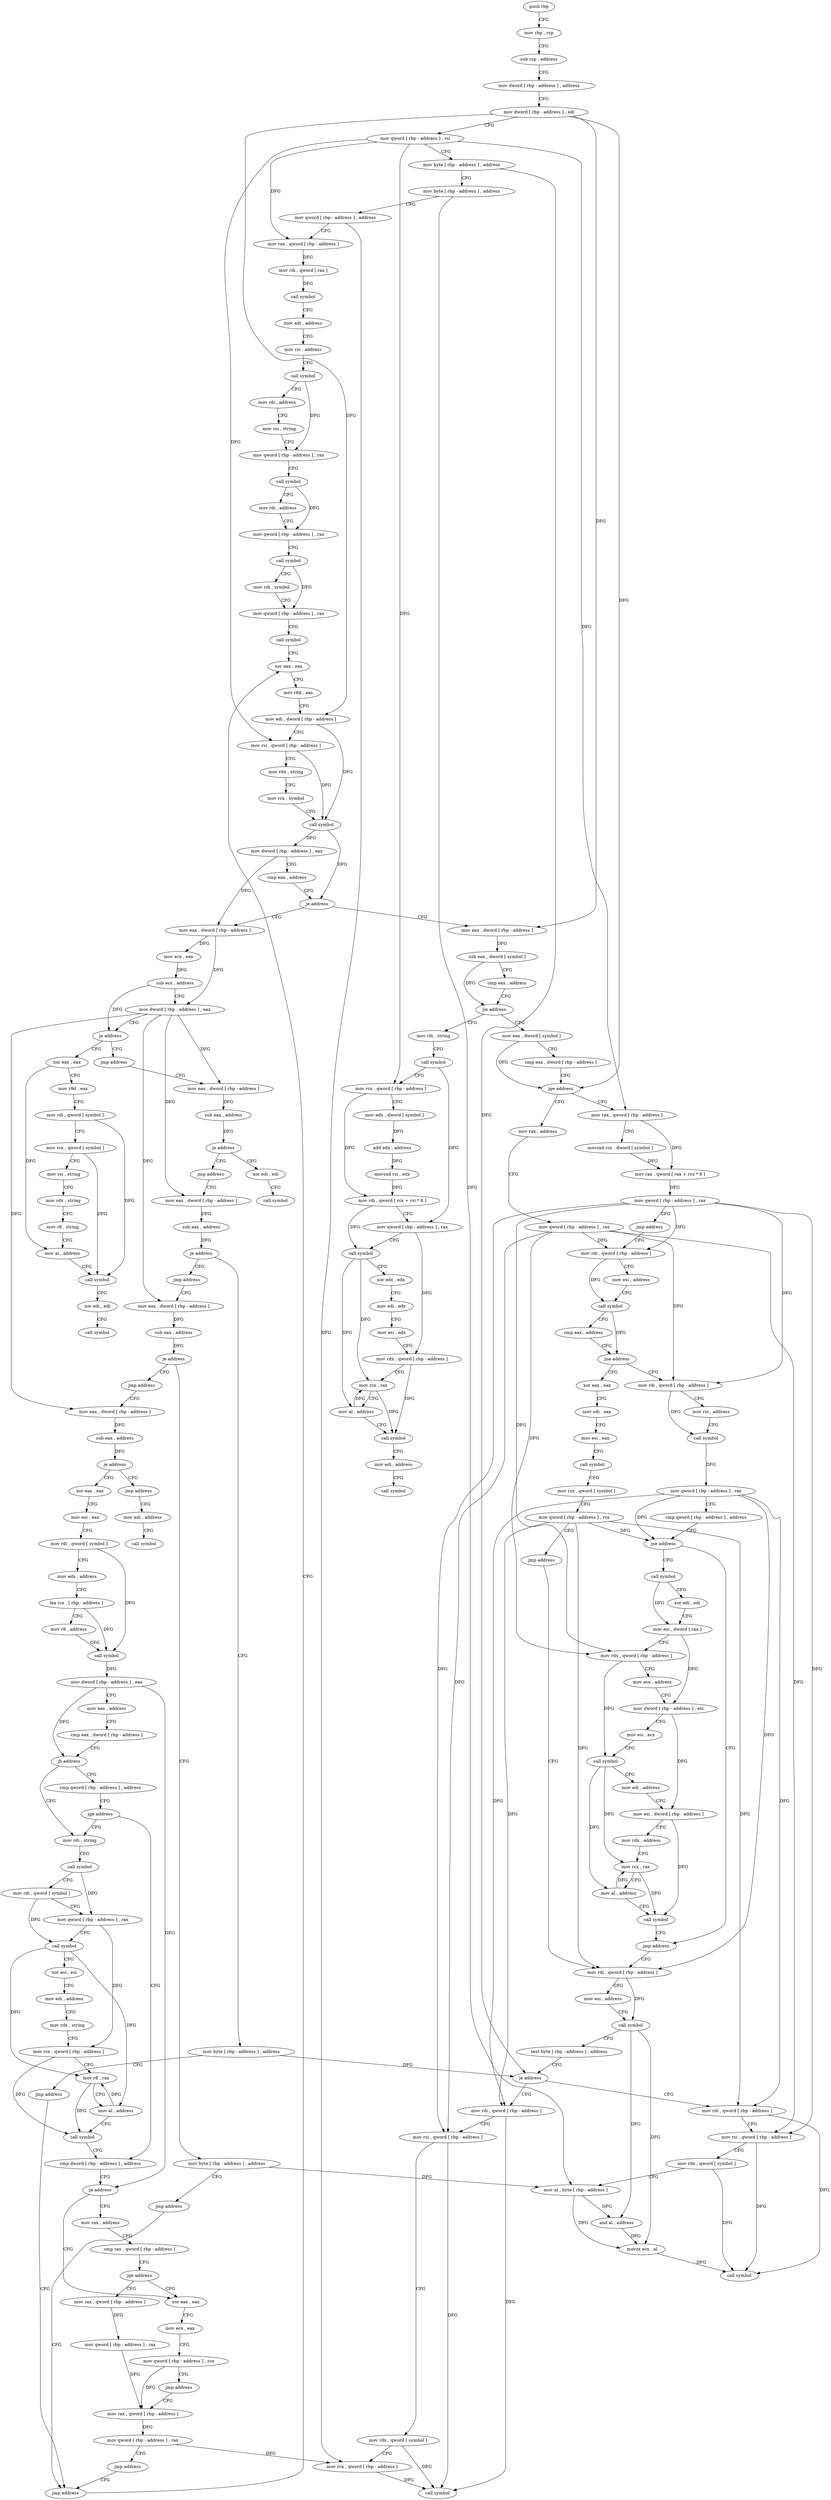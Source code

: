 digraph "func" {
"4201024" [label = "push rbp" ]
"4201025" [label = "mov rbp , rsp" ]
"4201028" [label = "sub rsp , address" ]
"4201035" [label = "mov dword [ rbp - address ] , address" ]
"4201042" [label = "mov dword [ rbp - address ] , edi" ]
"4201045" [label = "mov qword [ rbp - address ] , rsi" ]
"4201049" [label = "mov byte [ rbp - address ] , address" ]
"4201053" [label = "mov byte [ rbp - address ] , address" ]
"4201057" [label = "mov qword [ rbp - address ] , address" ]
"4201065" [label = "mov rax , qword [ rbp - address ]" ]
"4201069" [label = "mov rdi , qword [ rax ]" ]
"4201072" [label = "call symbol" ]
"4201077" [label = "mov edi , address" ]
"4201082" [label = "mov rsi , address" ]
"4201092" [label = "call symbol" ]
"4201097" [label = "mov rdi , address" ]
"4201107" [label = "mov rsi , string" ]
"4201117" [label = "mov qword [ rbp - address ] , rax" ]
"4201121" [label = "call symbol" ]
"4201126" [label = "mov rdi , address" ]
"4201136" [label = "mov qword [ rbp - address ] , rax" ]
"4201140" [label = "call symbol" ]
"4201145" [label = "mov rdi , symbol" ]
"4201155" [label = "mov qword [ rbp - address ] , rax" ]
"4201159" [label = "call symbol" ]
"4201164" [label = "xor eax , eax" ]
"4201604" [label = "mov eax , dword [ rbp - address ]" ]
"4201607" [label = "sub eax , dword [ symbol ]" ]
"4201614" [label = "cmp eax , address" ]
"4201617" [label = "jle address" ]
"4201698" [label = "mov eax , dword [ symbol ]" ]
"4201623" [label = "mov rdi , string" ]
"4201213" [label = "mov eax , dword [ rbp - address ]" ]
"4201216" [label = "mov ecx , eax" ]
"4201218" [label = "sub ecx , address" ]
"4201224" [label = "mov dword [ rbp - address ] , eax" ]
"4201227" [label = "je address" ]
"4201524" [label = "xor eax , eax" ]
"4201233" [label = "jmp address" ]
"4201705" [label = "cmp eax , dword [ rbp - address ]" ]
"4201708" [label = "jge address" ]
"4201739" [label = "mov rax , address" ]
"4201714" [label = "mov rax , qword [ rbp - address ]" ]
"4201633" [label = "call symbol" ]
"4201638" [label = "mov rcx , qword [ rbp - address ]" ]
"4201642" [label = "mov edx , dword [ symbol ]" ]
"4201649" [label = "add edx , address" ]
"4201652" [label = "movsxd rsi , edx" ]
"4201655" [label = "mov rdi , qword [ rcx + rsi * 8 ]" ]
"4201659" [label = "mov qword [ rbp - address ] , rax" ]
"4201663" [label = "call symbol" ]
"4201668" [label = "xor edx , edx" ]
"4201670" [label = "mov edi , edx" ]
"4201672" [label = "mov esi , edx" ]
"4201674" [label = "mov rdx , qword [ rbp - address ]" ]
"4201678" [label = "mov rcx , rax" ]
"4201681" [label = "mov al , address" ]
"4201683" [label = "call symbol" ]
"4201688" [label = "mov edi , address" ]
"4201693" [label = "call symbol" ]
"4201526" [label = "mov r9d , eax" ]
"4201529" [label = "mov rdi , qword [ symbol ]" ]
"4201537" [label = "mov rcx , qword [ symbol ]" ]
"4201545" [label = "mov rsi , string" ]
"4201555" [label = "mov rdx , string" ]
"4201565" [label = "mov r8 , string" ]
"4201575" [label = "mov al , address" ]
"4201577" [label = "call symbol" ]
"4201582" [label = "xor edi , edi" ]
"4201584" [label = "call symbol" ]
"4201238" [label = "mov eax , dword [ rbp - address ]" ]
"4201749" [label = "mov qword [ rbp - address ] , rax" ]
"4201753" [label = "mov rdi , qword [ rbp - address ]" ]
"4201718" [label = "movsxd rcx , dword [ symbol ]" ]
"4201726" [label = "mov rax , qword [ rax + rcx * 8 ]" ]
"4201730" [label = "mov qword [ rbp - address ] , rax" ]
"4201734" [label = "jmp address" ]
"4201241" [label = "sub eax , address" ]
"4201246" [label = "je address" ]
"4201517" [label = "xor edi , edi" ]
"4201252" [label = "jmp address" ]
"4201804" [label = "mov rdi , qword [ rbp - address ]" ]
"4201808" [label = "mov rsi , address" ]
"4201818" [label = "call symbol" ]
"4201823" [label = "mov qword [ rbp - address ] , rax" ]
"4201827" [label = "cmp qword [ rbp - address ] , address" ]
"4201832" [label = "jne address" ]
"4201900" [label = "jmp address" ]
"4201838" [label = "call symbol" ]
"4201776" [label = "xor eax , eax" ]
"4201778" [label = "mov edi , eax" ]
"4201780" [label = "mov esi , eax" ]
"4201782" [label = "call symbol" ]
"4201787" [label = "mov rcx , qword [ symbol ]" ]
"4201795" [label = "mov qword [ rbp - address ] , rcx" ]
"4201799" [label = "jmp address" ]
"4201905" [label = "mov rdi , qword [ rbp - address ]" ]
"4201757" [label = "mov esi , address" ]
"4201762" [label = "call symbol" ]
"4201767" [label = "cmp eax , address" ]
"4201770" [label = "jne address" ]
"4201519" [label = "call symbol" ]
"4201257" [label = "mov eax , dword [ rbp - address ]" ]
"4201843" [label = "xor edi , edi" ]
"4201845" [label = "mov esi , dword [ rax ]" ]
"4201847" [label = "mov rdx , qword [ rbp - address ]" ]
"4201851" [label = "mov ecx , address" ]
"4201856" [label = "mov dword [ rbp - address ] , esi" ]
"4201862" [label = "mov esi , ecx" ]
"4201864" [label = "call symbol" ]
"4201869" [label = "mov edi , address" ]
"4201874" [label = "mov esi , dword [ rbp - address ]" ]
"4201880" [label = "mov rdx , address" ]
"4201890" [label = "mov rcx , rax" ]
"4201893" [label = "mov al , address" ]
"4201895" [label = "call symbol" ]
"4201909" [label = "mov esi , address" ]
"4201914" [label = "call symbol" ]
"4201919" [label = "test byte [ rbp - address ] , address" ]
"4201923" [label = "je address" ]
"4201958" [label = "mov rdi , qword [ rbp - address ]" ]
"4201929" [label = "mov rdi , qword [ rbp - address ]" ]
"4201260" [label = "sub eax , address" ]
"4201263" [label = "je address" ]
"4201308" [label = "mov byte [ rbp - address ] , address" ]
"4201269" [label = "jmp address" ]
"4201962" [label = "mov rsi , qword [ rbp - address ]" ]
"4201966" [label = "mov rdx , qword [ symbol ]" ]
"4201974" [label = "mov rcx , qword [ rbp - address ]" ]
"4201978" [label = "call symbol" ]
"4201933" [label = "mov rsi , qword [ rbp - address ]" ]
"4201937" [label = "mov rdx , qword [ symbol ]" ]
"4201945" [label = "mov al , byte [ rbp - address ]" ]
"4201948" [label = "and al , address" ]
"4201950" [label = "movzx ecx , al" ]
"4201953" [label = "call symbol" ]
"4201312" [label = "jmp address" ]
"4201599" [label = "jmp address" ]
"4201274" [label = "mov eax , dword [ rbp - address ]" ]
"4201277" [label = "sub eax , address" ]
"4201280" [label = "je address" ]
"4201508" [label = "mov byte [ rbp - address ] , address" ]
"4201286" [label = "jmp address" ]
"4201166" [label = "mov r8d , eax" ]
"4201169" [label = "mov edi , dword [ rbp - address ]" ]
"4201172" [label = "mov rsi , qword [ rbp - address ]" ]
"4201176" [label = "mov rdx , string" ]
"4201186" [label = "mov rcx , symbol" ]
"4201196" [label = "call symbol" ]
"4201201" [label = "mov dword [ rbp - address ] , eax" ]
"4201204" [label = "cmp eax , address" ]
"4201207" [label = "je address" ]
"4201512" [label = "jmp address" ]
"4201291" [label = "mov eax , dword [ rbp - address ]" ]
"4201294" [label = "sub eax , address" ]
"4201297" [label = "je address" ]
"4201317" [label = "xor eax , eax" ]
"4201303" [label = "jmp address" ]
"4201319" [label = "mov esi , eax" ]
"4201321" [label = "mov rdi , qword [ symbol ]" ]
"4201329" [label = "mov edx , address" ]
"4201334" [label = "lea rcx , [ rbp - address ]" ]
"4201338" [label = "mov r8 , address" ]
"4201348" [label = "call symbol" ]
"4201353" [label = "mov dword [ rbp - address ] , eax" ]
"4201356" [label = "mov eax , address" ]
"4201361" [label = "cmp eax , dword [ rbp - address ]" ]
"4201364" [label = "jb address" ]
"4201381" [label = "mov rdi , string" ]
"4201370" [label = "cmp qword [ rbp - address ] , address" ]
"4201589" [label = "mov edi , address" ]
"4201391" [label = "call symbol" ]
"4201396" [label = "mov rdi , qword [ symbol ]" ]
"4201404" [label = "mov qword [ rbp - address ] , rax" ]
"4201408" [label = "call symbol" ]
"4201413" [label = "xor esi , esi" ]
"4201415" [label = "mov edi , address" ]
"4201420" [label = "mov rdx , string" ]
"4201430" [label = "mov rcx , qword [ rbp - address ]" ]
"4201434" [label = "mov r8 , rax" ]
"4201437" [label = "mov al , address" ]
"4201439" [label = "call symbol" ]
"4201444" [label = "cmp dword [ rbp - address ] , address" ]
"4201375" [label = "jge address" ]
"4201594" [label = "call symbol" ]
"4201474" [label = "xor eax , eax" ]
"4201476" [label = "mov ecx , eax" ]
"4201478" [label = "mov qword [ rbp - address ] , rcx" ]
"4201482" [label = "jmp address" ]
"4201495" [label = "mov rax , qword [ rbp - address ]" ]
"4201454" [label = "mov rax , address" ]
"4201464" [label = "cmp rax , qword [ rbp - address ]" ]
"4201468" [label = "jge address" ]
"4201487" [label = "mov rax , qword [ rbp - address ]" ]
"4201448" [label = "je address" ]
"4201499" [label = "mov qword [ rbp - address ] , rax" ]
"4201503" [label = "jmp address" ]
"4201491" [label = "mov qword [ rbp - address ] , rax" ]
"4201024" -> "4201025" [ label = "CFG" ]
"4201025" -> "4201028" [ label = "CFG" ]
"4201028" -> "4201035" [ label = "CFG" ]
"4201035" -> "4201042" [ label = "CFG" ]
"4201042" -> "4201045" [ label = "CFG" ]
"4201042" -> "4201169" [ label = "DFG" ]
"4201042" -> "4201604" [ label = "DFG" ]
"4201042" -> "4201708" [ label = "DFG" ]
"4201045" -> "4201049" [ label = "CFG" ]
"4201045" -> "4201065" [ label = "DFG" ]
"4201045" -> "4201172" [ label = "DFG" ]
"4201045" -> "4201638" [ label = "DFG" ]
"4201045" -> "4201714" [ label = "DFG" ]
"4201049" -> "4201053" [ label = "CFG" ]
"4201049" -> "4201923" [ label = "DFG" ]
"4201053" -> "4201057" [ label = "CFG" ]
"4201053" -> "4201945" [ label = "DFG" ]
"4201057" -> "4201065" [ label = "CFG" ]
"4201057" -> "4201974" [ label = "DFG" ]
"4201065" -> "4201069" [ label = "DFG" ]
"4201069" -> "4201072" [ label = "DFG" ]
"4201072" -> "4201077" [ label = "CFG" ]
"4201077" -> "4201082" [ label = "CFG" ]
"4201082" -> "4201092" [ label = "CFG" ]
"4201092" -> "4201097" [ label = "CFG" ]
"4201092" -> "4201117" [ label = "DFG" ]
"4201097" -> "4201107" [ label = "CFG" ]
"4201107" -> "4201117" [ label = "CFG" ]
"4201117" -> "4201121" [ label = "CFG" ]
"4201121" -> "4201126" [ label = "CFG" ]
"4201121" -> "4201136" [ label = "DFG" ]
"4201126" -> "4201136" [ label = "CFG" ]
"4201136" -> "4201140" [ label = "CFG" ]
"4201140" -> "4201145" [ label = "CFG" ]
"4201140" -> "4201155" [ label = "DFG" ]
"4201145" -> "4201155" [ label = "CFG" ]
"4201155" -> "4201159" [ label = "CFG" ]
"4201159" -> "4201164" [ label = "CFG" ]
"4201164" -> "4201166" [ label = "CFG" ]
"4201604" -> "4201607" [ label = "DFG" ]
"4201607" -> "4201614" [ label = "CFG" ]
"4201607" -> "4201617" [ label = "DFG" ]
"4201614" -> "4201617" [ label = "CFG" ]
"4201617" -> "4201698" [ label = "CFG" ]
"4201617" -> "4201623" [ label = "CFG" ]
"4201698" -> "4201705" [ label = "CFG" ]
"4201698" -> "4201708" [ label = "DFG" ]
"4201623" -> "4201633" [ label = "CFG" ]
"4201213" -> "4201216" [ label = "DFG" ]
"4201213" -> "4201224" [ label = "DFG" ]
"4201216" -> "4201218" [ label = "DFG" ]
"4201218" -> "4201224" [ label = "CFG" ]
"4201218" -> "4201227" [ label = "DFG" ]
"4201224" -> "4201227" [ label = "CFG" ]
"4201224" -> "4201238" [ label = "DFG" ]
"4201224" -> "4201257" [ label = "DFG" ]
"4201224" -> "4201274" [ label = "DFG" ]
"4201224" -> "4201291" [ label = "DFG" ]
"4201227" -> "4201524" [ label = "CFG" ]
"4201227" -> "4201233" [ label = "CFG" ]
"4201524" -> "4201526" [ label = "CFG" ]
"4201524" -> "4201575" [ label = "DFG" ]
"4201233" -> "4201238" [ label = "CFG" ]
"4201705" -> "4201708" [ label = "CFG" ]
"4201708" -> "4201739" [ label = "CFG" ]
"4201708" -> "4201714" [ label = "CFG" ]
"4201739" -> "4201749" [ label = "CFG" ]
"4201714" -> "4201718" [ label = "CFG" ]
"4201714" -> "4201726" [ label = "DFG" ]
"4201633" -> "4201638" [ label = "CFG" ]
"4201633" -> "4201659" [ label = "DFG" ]
"4201638" -> "4201642" [ label = "CFG" ]
"4201638" -> "4201655" [ label = "DFG" ]
"4201642" -> "4201649" [ label = "DFG" ]
"4201649" -> "4201652" [ label = "DFG" ]
"4201652" -> "4201655" [ label = "DFG" ]
"4201655" -> "4201659" [ label = "CFG" ]
"4201655" -> "4201663" [ label = "DFG" ]
"4201659" -> "4201663" [ label = "CFG" ]
"4201659" -> "4201674" [ label = "DFG" ]
"4201663" -> "4201668" [ label = "CFG" ]
"4201663" -> "4201678" [ label = "DFG" ]
"4201663" -> "4201681" [ label = "DFG" ]
"4201668" -> "4201670" [ label = "CFG" ]
"4201670" -> "4201672" [ label = "CFG" ]
"4201672" -> "4201674" [ label = "CFG" ]
"4201674" -> "4201678" [ label = "CFG" ]
"4201674" -> "4201683" [ label = "DFG" ]
"4201678" -> "4201681" [ label = "CFG" ]
"4201678" -> "4201683" [ label = "DFG" ]
"4201681" -> "4201683" [ label = "CFG" ]
"4201681" -> "4201678" [ label = "DFG" ]
"4201683" -> "4201688" [ label = "CFG" ]
"4201688" -> "4201693" [ label = "CFG" ]
"4201526" -> "4201529" [ label = "CFG" ]
"4201529" -> "4201537" [ label = "CFG" ]
"4201529" -> "4201577" [ label = "DFG" ]
"4201537" -> "4201545" [ label = "CFG" ]
"4201537" -> "4201577" [ label = "DFG" ]
"4201545" -> "4201555" [ label = "CFG" ]
"4201555" -> "4201565" [ label = "CFG" ]
"4201565" -> "4201575" [ label = "CFG" ]
"4201575" -> "4201577" [ label = "CFG" ]
"4201577" -> "4201582" [ label = "CFG" ]
"4201582" -> "4201584" [ label = "CFG" ]
"4201238" -> "4201241" [ label = "DFG" ]
"4201749" -> "4201753" [ label = "DFG" ]
"4201749" -> "4201804" [ label = "DFG" ]
"4201749" -> "4201847" [ label = "DFG" ]
"4201749" -> "4201962" [ label = "DFG" ]
"4201749" -> "4201933" [ label = "DFG" ]
"4201753" -> "4201757" [ label = "CFG" ]
"4201753" -> "4201762" [ label = "DFG" ]
"4201718" -> "4201726" [ label = "DFG" ]
"4201726" -> "4201730" [ label = "DFG" ]
"4201730" -> "4201734" [ label = "CFG" ]
"4201730" -> "4201753" [ label = "DFG" ]
"4201730" -> "4201804" [ label = "DFG" ]
"4201730" -> "4201847" [ label = "DFG" ]
"4201730" -> "4201962" [ label = "DFG" ]
"4201730" -> "4201933" [ label = "DFG" ]
"4201734" -> "4201753" [ label = "CFG" ]
"4201241" -> "4201246" [ label = "DFG" ]
"4201246" -> "4201517" [ label = "CFG" ]
"4201246" -> "4201252" [ label = "CFG" ]
"4201517" -> "4201519" [ label = "CFG" ]
"4201252" -> "4201257" [ label = "CFG" ]
"4201804" -> "4201808" [ label = "CFG" ]
"4201804" -> "4201818" [ label = "DFG" ]
"4201808" -> "4201818" [ label = "CFG" ]
"4201818" -> "4201823" [ label = "DFG" ]
"4201823" -> "4201827" [ label = "CFG" ]
"4201823" -> "4201832" [ label = "DFG" ]
"4201823" -> "4201905" [ label = "DFG" ]
"4201823" -> "4201958" [ label = "DFG" ]
"4201823" -> "4201929" [ label = "DFG" ]
"4201827" -> "4201832" [ label = "CFG" ]
"4201832" -> "4201900" [ label = "CFG" ]
"4201832" -> "4201838" [ label = "CFG" ]
"4201900" -> "4201905" [ label = "CFG" ]
"4201838" -> "4201843" [ label = "CFG" ]
"4201838" -> "4201845" [ label = "DFG" ]
"4201776" -> "4201778" [ label = "CFG" ]
"4201778" -> "4201780" [ label = "CFG" ]
"4201780" -> "4201782" [ label = "CFG" ]
"4201782" -> "4201787" [ label = "CFG" ]
"4201787" -> "4201795" [ label = "CFG" ]
"4201795" -> "4201799" [ label = "CFG" ]
"4201795" -> "4201832" [ label = "DFG" ]
"4201795" -> "4201905" [ label = "DFG" ]
"4201795" -> "4201958" [ label = "DFG" ]
"4201795" -> "4201929" [ label = "DFG" ]
"4201799" -> "4201905" [ label = "CFG" ]
"4201905" -> "4201909" [ label = "CFG" ]
"4201905" -> "4201914" [ label = "DFG" ]
"4201757" -> "4201762" [ label = "CFG" ]
"4201762" -> "4201767" [ label = "CFG" ]
"4201762" -> "4201770" [ label = "DFG" ]
"4201767" -> "4201770" [ label = "CFG" ]
"4201770" -> "4201804" [ label = "CFG" ]
"4201770" -> "4201776" [ label = "CFG" ]
"4201257" -> "4201260" [ label = "DFG" ]
"4201843" -> "4201845" [ label = "CFG" ]
"4201845" -> "4201847" [ label = "CFG" ]
"4201845" -> "4201856" [ label = "DFG" ]
"4201847" -> "4201851" [ label = "CFG" ]
"4201847" -> "4201864" [ label = "DFG" ]
"4201851" -> "4201856" [ label = "CFG" ]
"4201856" -> "4201862" [ label = "CFG" ]
"4201856" -> "4201874" [ label = "DFG" ]
"4201862" -> "4201864" [ label = "CFG" ]
"4201864" -> "4201869" [ label = "CFG" ]
"4201864" -> "4201890" [ label = "DFG" ]
"4201864" -> "4201893" [ label = "DFG" ]
"4201869" -> "4201874" [ label = "CFG" ]
"4201874" -> "4201880" [ label = "CFG" ]
"4201874" -> "4201895" [ label = "DFG" ]
"4201880" -> "4201890" [ label = "CFG" ]
"4201890" -> "4201893" [ label = "CFG" ]
"4201890" -> "4201895" [ label = "DFG" ]
"4201893" -> "4201895" [ label = "CFG" ]
"4201893" -> "4201890" [ label = "DFG" ]
"4201895" -> "4201900" [ label = "CFG" ]
"4201909" -> "4201914" [ label = "CFG" ]
"4201914" -> "4201919" [ label = "CFG" ]
"4201914" -> "4201948" [ label = "DFG" ]
"4201914" -> "4201950" [ label = "DFG" ]
"4201919" -> "4201923" [ label = "CFG" ]
"4201923" -> "4201958" [ label = "CFG" ]
"4201923" -> "4201929" [ label = "CFG" ]
"4201958" -> "4201962" [ label = "CFG" ]
"4201958" -> "4201978" [ label = "DFG" ]
"4201929" -> "4201933" [ label = "CFG" ]
"4201929" -> "4201953" [ label = "DFG" ]
"4201260" -> "4201263" [ label = "DFG" ]
"4201263" -> "4201308" [ label = "CFG" ]
"4201263" -> "4201269" [ label = "CFG" ]
"4201308" -> "4201312" [ label = "CFG" ]
"4201308" -> "4201923" [ label = "DFG" ]
"4201269" -> "4201274" [ label = "CFG" ]
"4201962" -> "4201966" [ label = "CFG" ]
"4201962" -> "4201978" [ label = "DFG" ]
"4201966" -> "4201974" [ label = "CFG" ]
"4201966" -> "4201978" [ label = "DFG" ]
"4201974" -> "4201978" [ label = "DFG" ]
"4201933" -> "4201937" [ label = "CFG" ]
"4201933" -> "4201953" [ label = "DFG" ]
"4201937" -> "4201945" [ label = "CFG" ]
"4201937" -> "4201953" [ label = "DFG" ]
"4201945" -> "4201948" [ label = "DFG" ]
"4201945" -> "4201950" [ label = "DFG" ]
"4201948" -> "4201950" [ label = "DFG" ]
"4201950" -> "4201953" [ label = "DFG" ]
"4201312" -> "4201599" [ label = "CFG" ]
"4201599" -> "4201164" [ label = "CFG" ]
"4201274" -> "4201277" [ label = "DFG" ]
"4201277" -> "4201280" [ label = "DFG" ]
"4201280" -> "4201508" [ label = "CFG" ]
"4201280" -> "4201286" [ label = "CFG" ]
"4201508" -> "4201512" [ label = "CFG" ]
"4201508" -> "4201945" [ label = "DFG" ]
"4201286" -> "4201291" [ label = "CFG" ]
"4201166" -> "4201169" [ label = "CFG" ]
"4201169" -> "4201172" [ label = "CFG" ]
"4201169" -> "4201196" [ label = "DFG" ]
"4201172" -> "4201176" [ label = "CFG" ]
"4201172" -> "4201196" [ label = "DFG" ]
"4201176" -> "4201186" [ label = "CFG" ]
"4201186" -> "4201196" [ label = "CFG" ]
"4201196" -> "4201201" [ label = "DFG" ]
"4201196" -> "4201207" [ label = "DFG" ]
"4201201" -> "4201204" [ label = "CFG" ]
"4201201" -> "4201213" [ label = "DFG" ]
"4201204" -> "4201207" [ label = "CFG" ]
"4201207" -> "4201604" [ label = "CFG" ]
"4201207" -> "4201213" [ label = "CFG" ]
"4201512" -> "4201599" [ label = "CFG" ]
"4201291" -> "4201294" [ label = "DFG" ]
"4201294" -> "4201297" [ label = "DFG" ]
"4201297" -> "4201317" [ label = "CFG" ]
"4201297" -> "4201303" [ label = "CFG" ]
"4201317" -> "4201319" [ label = "CFG" ]
"4201303" -> "4201589" [ label = "CFG" ]
"4201319" -> "4201321" [ label = "CFG" ]
"4201321" -> "4201329" [ label = "CFG" ]
"4201321" -> "4201348" [ label = "DFG" ]
"4201329" -> "4201334" [ label = "CFG" ]
"4201334" -> "4201338" [ label = "CFG" ]
"4201334" -> "4201348" [ label = "DFG" ]
"4201338" -> "4201348" [ label = "CFG" ]
"4201348" -> "4201353" [ label = "DFG" ]
"4201353" -> "4201356" [ label = "CFG" ]
"4201353" -> "4201364" [ label = "DFG" ]
"4201353" -> "4201448" [ label = "DFG" ]
"4201356" -> "4201361" [ label = "CFG" ]
"4201361" -> "4201364" [ label = "CFG" ]
"4201364" -> "4201381" [ label = "CFG" ]
"4201364" -> "4201370" [ label = "CFG" ]
"4201381" -> "4201391" [ label = "CFG" ]
"4201370" -> "4201375" [ label = "CFG" ]
"4201589" -> "4201594" [ label = "CFG" ]
"4201391" -> "4201396" [ label = "CFG" ]
"4201391" -> "4201404" [ label = "DFG" ]
"4201396" -> "4201404" [ label = "CFG" ]
"4201396" -> "4201408" [ label = "DFG" ]
"4201404" -> "4201408" [ label = "CFG" ]
"4201404" -> "4201430" [ label = "DFG" ]
"4201408" -> "4201413" [ label = "CFG" ]
"4201408" -> "4201434" [ label = "DFG" ]
"4201408" -> "4201437" [ label = "DFG" ]
"4201413" -> "4201415" [ label = "CFG" ]
"4201415" -> "4201420" [ label = "CFG" ]
"4201420" -> "4201430" [ label = "CFG" ]
"4201430" -> "4201434" [ label = "CFG" ]
"4201430" -> "4201439" [ label = "DFG" ]
"4201434" -> "4201437" [ label = "CFG" ]
"4201434" -> "4201439" [ label = "DFG" ]
"4201437" -> "4201439" [ label = "CFG" ]
"4201437" -> "4201434" [ label = "DFG" ]
"4201439" -> "4201444" [ label = "CFG" ]
"4201444" -> "4201448" [ label = "CFG" ]
"4201375" -> "4201444" [ label = "CFG" ]
"4201375" -> "4201381" [ label = "CFG" ]
"4201474" -> "4201476" [ label = "CFG" ]
"4201476" -> "4201478" [ label = "CFG" ]
"4201478" -> "4201482" [ label = "CFG" ]
"4201478" -> "4201495" [ label = "DFG" ]
"4201482" -> "4201495" [ label = "CFG" ]
"4201495" -> "4201499" [ label = "DFG" ]
"4201454" -> "4201464" [ label = "CFG" ]
"4201464" -> "4201468" [ label = "CFG" ]
"4201468" -> "4201487" [ label = "CFG" ]
"4201468" -> "4201474" [ label = "CFG" ]
"4201487" -> "4201491" [ label = "DFG" ]
"4201448" -> "4201474" [ label = "CFG" ]
"4201448" -> "4201454" [ label = "CFG" ]
"4201499" -> "4201503" [ label = "CFG" ]
"4201499" -> "4201974" [ label = "DFG" ]
"4201503" -> "4201599" [ label = "CFG" ]
"4201491" -> "4201495" [ label = "DFG" ]
}
